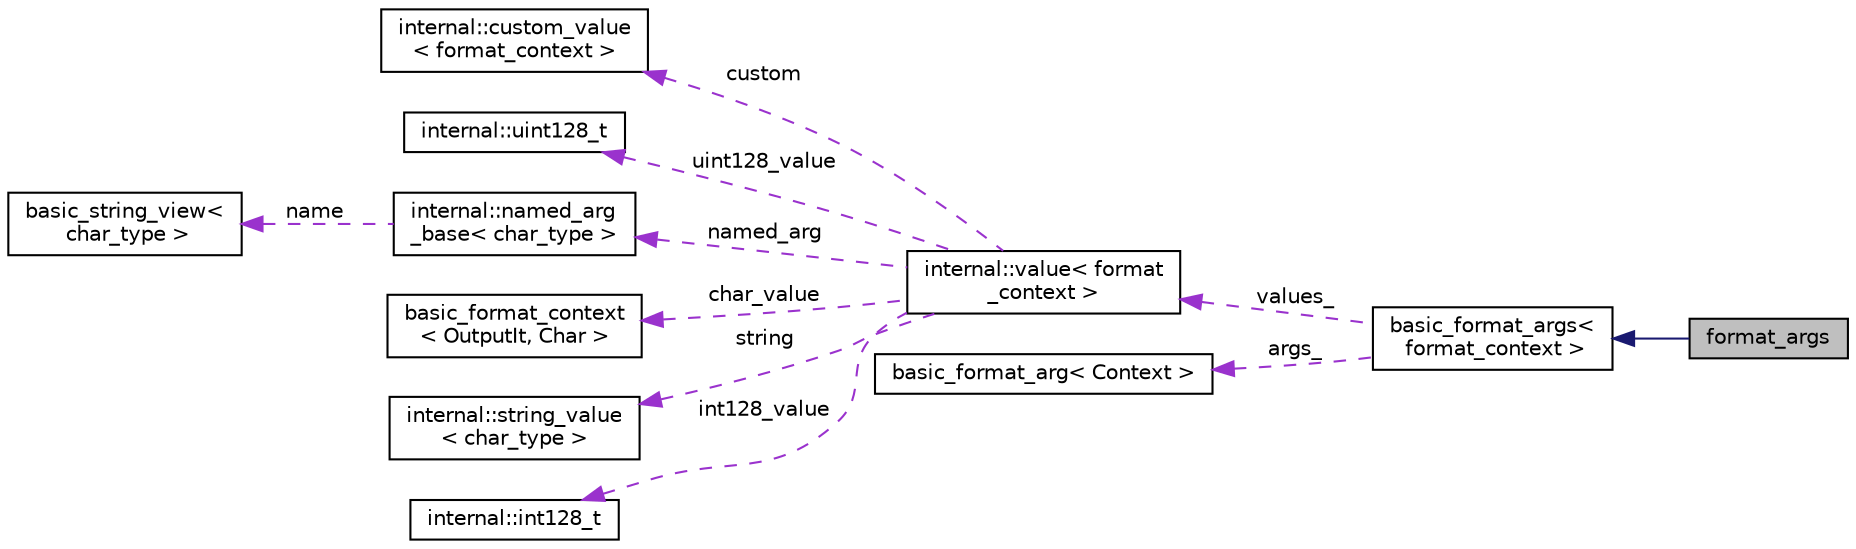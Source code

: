 digraph "format_args"
{
  edge [fontname="Helvetica",fontsize="10",labelfontname="Helvetica",labelfontsize="10"];
  node [fontname="Helvetica",fontsize="10",shape=record];
  rankdir="LR";
  Node2 [label="format_args",height=0.2,width=0.4,color="black", fillcolor="grey75", style="filled", fontcolor="black"];
  Node3 -> Node2 [dir="back",color="midnightblue",fontsize="10",style="solid",fontname="Helvetica"];
  Node3 [label="basic_format_args\<\l format_context \>",height=0.2,width=0.4,color="black", fillcolor="white", style="filled",URL="$classbasic__format__args.html"];
  Node4 -> Node3 [dir="back",color="darkorchid3",fontsize="10",style="dashed",label=" values_" ,fontname="Helvetica"];
  Node4 [label="internal::value\< format\l_context \>",height=0.2,width=0.4,color="black", fillcolor="white", style="filled",URL="$classinternal_1_1value.html"];
  Node5 -> Node4 [dir="back",color="darkorchid3",fontsize="10",style="dashed",label=" custom" ,fontname="Helvetica"];
  Node5 [label="internal::custom_value\l\< format_context \>",height=0.2,width=0.4,color="black", fillcolor="white", style="filled",URL="$structinternal_1_1custom__value.html"];
  Node6 -> Node4 [dir="back",color="darkorchid3",fontsize="10",style="dashed",label=" uint128_value" ,fontname="Helvetica"];
  Node6 [label="internal::uint128_t",height=0.2,width=0.4,color="black", fillcolor="white", style="filled",URL="$structinternal_1_1uint128__t.html"];
  Node7 -> Node4 [dir="back",color="darkorchid3",fontsize="10",style="dashed",label=" named_arg" ,fontname="Helvetica"];
  Node7 [label="internal::named_arg\l_base\< char_type \>",height=0.2,width=0.4,color="black", fillcolor="white", style="filled",URL="$structinternal_1_1named__arg__base.html"];
  Node8 -> Node7 [dir="back",color="darkorchid3",fontsize="10",style="dashed",label=" name" ,fontname="Helvetica"];
  Node8 [label="basic_string_view\<\l char_type \>",height=0.2,width=0.4,color="black", fillcolor="white", style="filled",URL="$classbasic__string__view.html"];
  Node9 -> Node4 [dir="back",color="darkorchid3",fontsize="10",style="dashed",label=" char_value" ,fontname="Helvetica"];
  Node9 [label="basic_format_context\l\< OutputIt, Char \>",height=0.2,width=0.4,color="black", fillcolor="white", style="filled",URL="$classbasic__format__context.html"];
  Node10 -> Node4 [dir="back",color="darkorchid3",fontsize="10",style="dashed",label=" string" ,fontname="Helvetica"];
  Node10 [label="internal::string_value\l\< char_type \>",height=0.2,width=0.4,color="black", fillcolor="white", style="filled",URL="$structinternal_1_1string__value.html"];
  Node11 -> Node4 [dir="back",color="darkorchid3",fontsize="10",style="dashed",label=" int128_value" ,fontname="Helvetica"];
  Node11 [label="internal::int128_t",height=0.2,width=0.4,color="black", fillcolor="white", style="filled",URL="$structinternal_1_1int128__t.html"];
  Node12 -> Node3 [dir="back",color="darkorchid3",fontsize="10",style="dashed",label=" args_" ,fontname="Helvetica"];
  Node12 [label="basic_format_arg\< Context \>",height=0.2,width=0.4,color="black", fillcolor="white", style="filled",URL="$classbasic__format__arg.html"];
}
